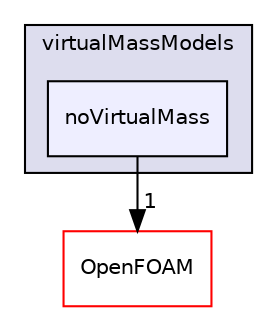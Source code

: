 digraph "src/phaseSystemModels/reactingEulerFoam/interfacialModels/virtualMassModels/noVirtualMass" {
  bgcolor=transparent;
  compound=true
  node [ fontsize="10", fontname="Helvetica"];
  edge [ labelfontsize="10", labelfontname="Helvetica"];
  subgraph clusterdir_36516fad65dcba3d0f81a69c15aed8a3 {
    graph [ bgcolor="#ddddee", pencolor="black", label="virtualMassModels" fontname="Helvetica", fontsize="10", URL="dir_36516fad65dcba3d0f81a69c15aed8a3.html"]
  dir_9f50980bf1a9fc0c62bb7921db2e5642 [shape=box, label="noVirtualMass", style="filled", fillcolor="#eeeeff", pencolor="black", URL="dir_9f50980bf1a9fc0c62bb7921db2e5642.html"];
  }
  dir_c5473ff19b20e6ec4dfe5c310b3778a8 [shape=box label="OpenFOAM" color="red" URL="dir_c5473ff19b20e6ec4dfe5c310b3778a8.html"];
  dir_9f50980bf1a9fc0c62bb7921db2e5642->dir_c5473ff19b20e6ec4dfe5c310b3778a8 [headlabel="1", labeldistance=1.5 headhref="dir_003174_002151.html"];
}
